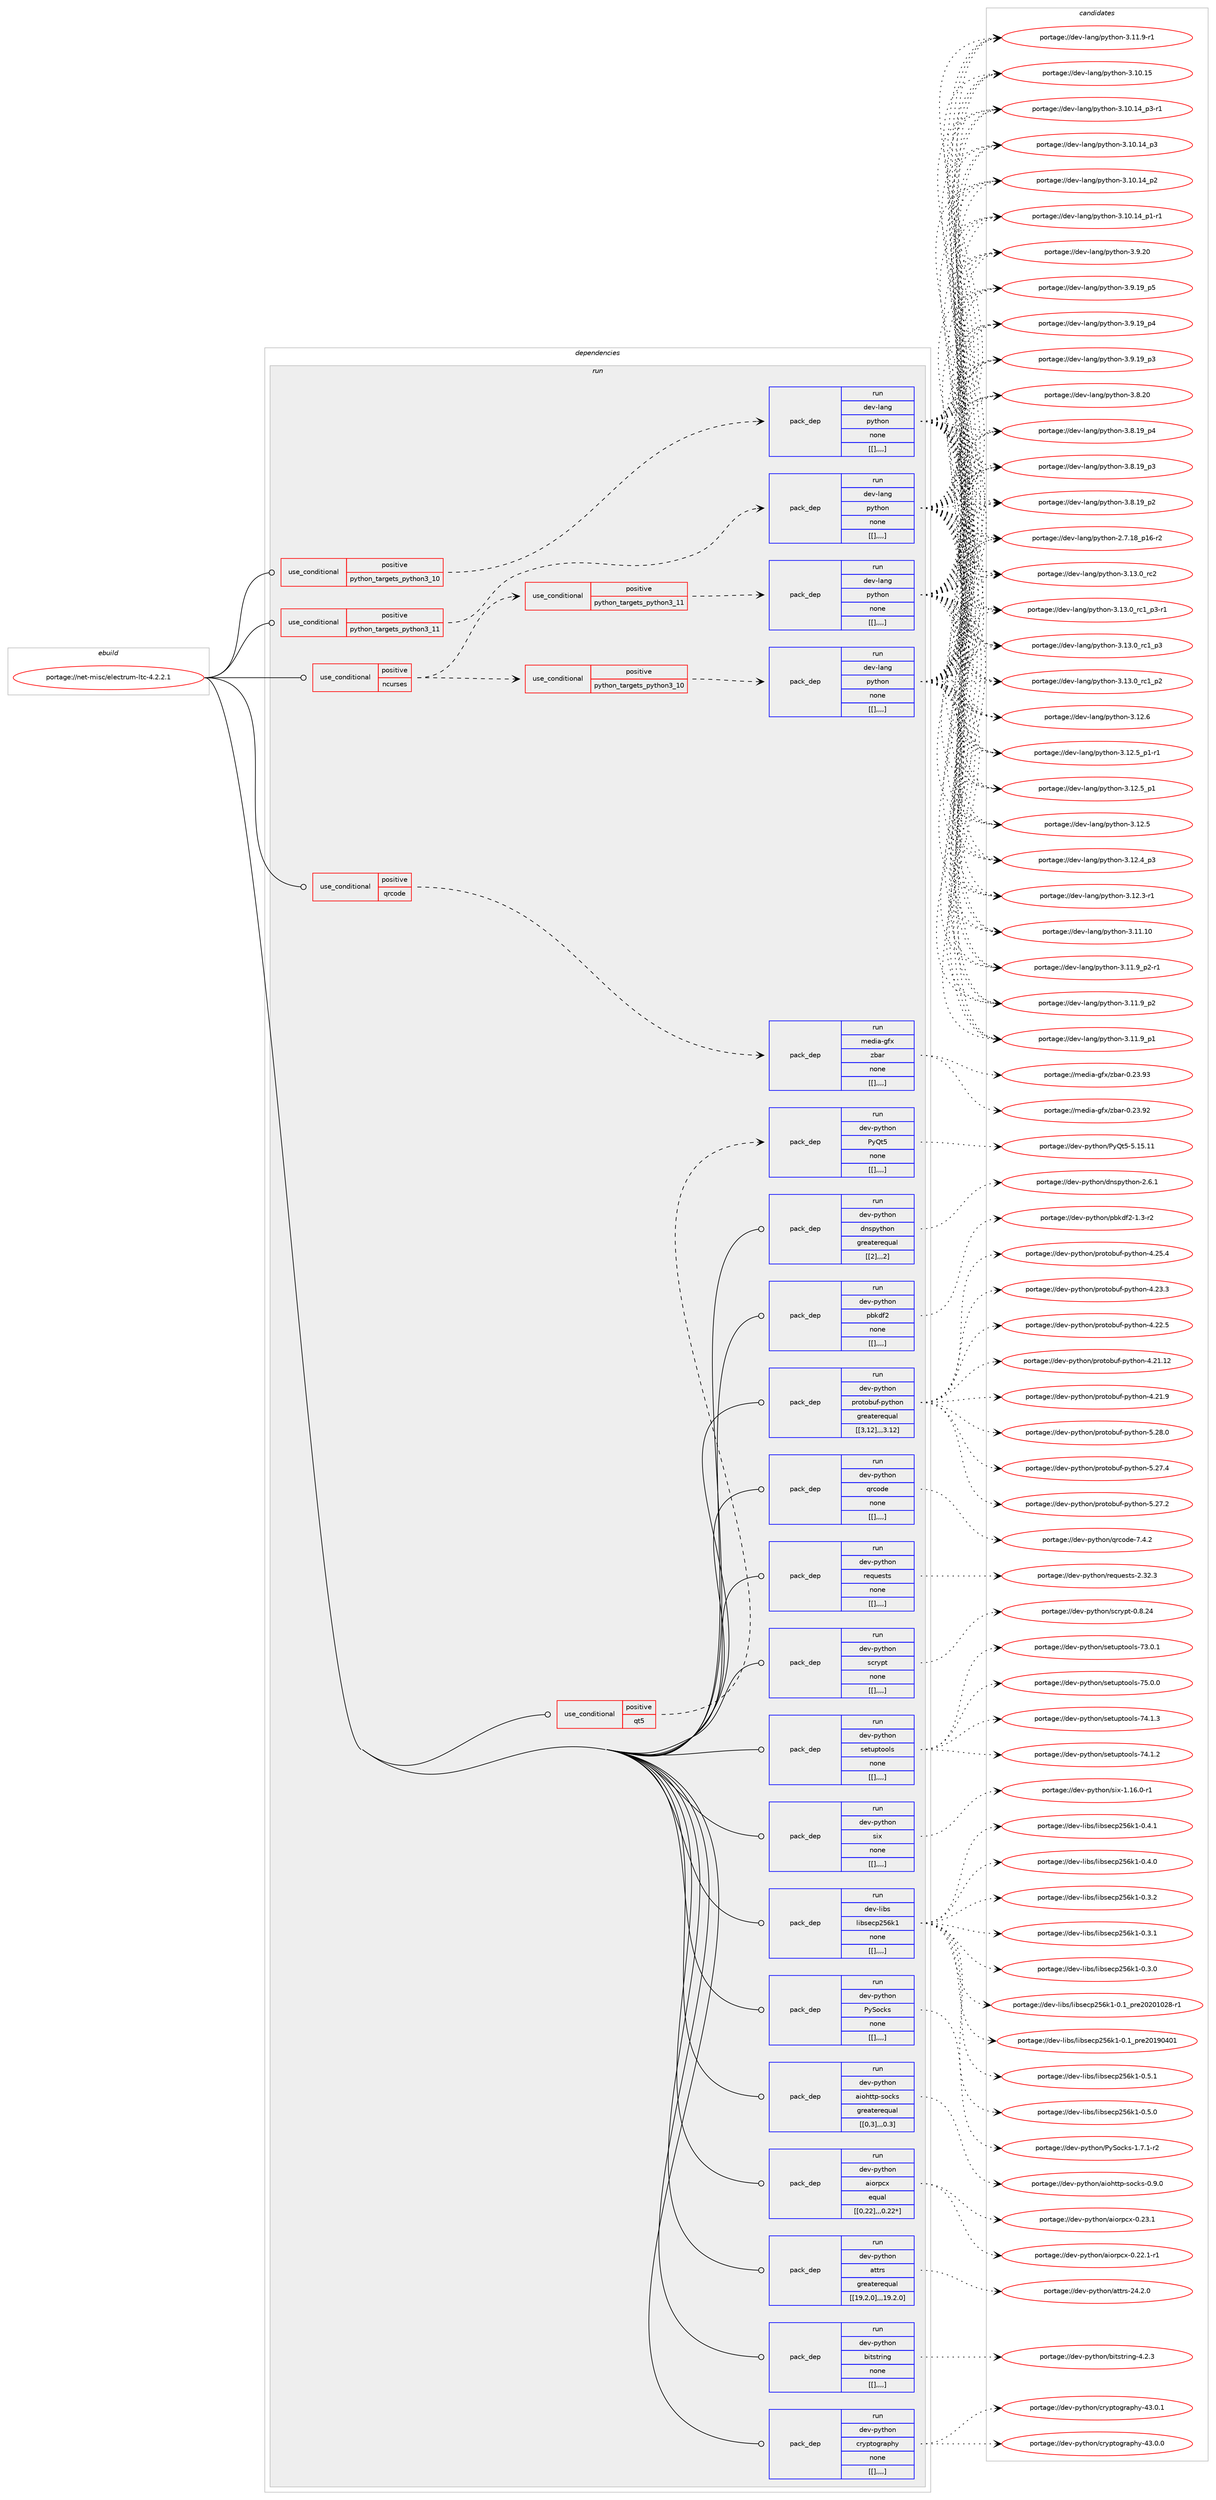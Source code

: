 digraph prolog {

# *************
# Graph options
# *************

newrank=true;
concentrate=true;
compound=true;
graph [rankdir=LR,fontname=Helvetica,fontsize=10,ranksep=1.5];#, ranksep=2.5, nodesep=0.2];
edge  [arrowhead=vee];
node  [fontname=Helvetica,fontsize=10];

# **********
# The ebuild
# **********

subgraph cluster_leftcol {
color=gray;
label=<<i>ebuild</i>>;
id [label="portage://net-misc/electrum-ltc-4.2.2.1", color=red, width=4, href="../net-misc/electrum-ltc-4.2.2.1.svg"];
}

# ****************
# The dependencies
# ****************

subgraph cluster_midcol {
color=gray;
label=<<i>dependencies</i>>;
subgraph cluster_compile {
fillcolor="#eeeeee";
style=filled;
label=<<i>compile</i>>;
}
subgraph cluster_compileandrun {
fillcolor="#eeeeee";
style=filled;
label=<<i>compile and run</i>>;
}
subgraph cluster_run {
fillcolor="#eeeeee";
style=filled;
label=<<i>run</i>>;
subgraph cond100934 {
dependency385755 [label=<<TABLE BORDER="0" CELLBORDER="1" CELLSPACING="0" CELLPADDING="4"><TR><TD ROWSPAN="3" CELLPADDING="10">use_conditional</TD></TR><TR><TD>positive</TD></TR><TR><TD>ncurses</TD></TR></TABLE>>, shape=none, color=red];
subgraph cond100935 {
dependency385756 [label=<<TABLE BORDER="0" CELLBORDER="1" CELLSPACING="0" CELLPADDING="4"><TR><TD ROWSPAN="3" CELLPADDING="10">use_conditional</TD></TR><TR><TD>positive</TD></TR><TR><TD>python_targets_python3_10</TD></TR></TABLE>>, shape=none, color=red];
subgraph pack281999 {
dependency385757 [label=<<TABLE BORDER="0" CELLBORDER="1" CELLSPACING="0" CELLPADDING="4" WIDTH="220"><TR><TD ROWSPAN="6" CELLPADDING="30">pack_dep</TD></TR><TR><TD WIDTH="110">run</TD></TR><TR><TD>dev-lang</TD></TR><TR><TD>python</TD></TR><TR><TD>none</TD></TR><TR><TD>[[],,,,]</TD></TR></TABLE>>, shape=none, color=blue];
}
dependency385756:e -> dependency385757:w [weight=20,style="dashed",arrowhead="vee"];
}
dependency385755:e -> dependency385756:w [weight=20,style="dashed",arrowhead="vee"];
subgraph cond100936 {
dependency385758 [label=<<TABLE BORDER="0" CELLBORDER="1" CELLSPACING="0" CELLPADDING="4"><TR><TD ROWSPAN="3" CELLPADDING="10">use_conditional</TD></TR><TR><TD>positive</TD></TR><TR><TD>python_targets_python3_11</TD></TR></TABLE>>, shape=none, color=red];
subgraph pack282000 {
dependency385759 [label=<<TABLE BORDER="0" CELLBORDER="1" CELLSPACING="0" CELLPADDING="4" WIDTH="220"><TR><TD ROWSPAN="6" CELLPADDING="30">pack_dep</TD></TR><TR><TD WIDTH="110">run</TD></TR><TR><TD>dev-lang</TD></TR><TR><TD>python</TD></TR><TR><TD>none</TD></TR><TR><TD>[[],,,,]</TD></TR></TABLE>>, shape=none, color=blue];
}
dependency385758:e -> dependency385759:w [weight=20,style="dashed",arrowhead="vee"];
}
dependency385755:e -> dependency385758:w [weight=20,style="dashed",arrowhead="vee"];
}
id:e -> dependency385755:w [weight=20,style="solid",arrowhead="odot"];
subgraph cond100937 {
dependency385760 [label=<<TABLE BORDER="0" CELLBORDER="1" CELLSPACING="0" CELLPADDING="4"><TR><TD ROWSPAN="3" CELLPADDING="10">use_conditional</TD></TR><TR><TD>positive</TD></TR><TR><TD>python_targets_python3_10</TD></TR></TABLE>>, shape=none, color=red];
subgraph pack282001 {
dependency385761 [label=<<TABLE BORDER="0" CELLBORDER="1" CELLSPACING="0" CELLPADDING="4" WIDTH="220"><TR><TD ROWSPAN="6" CELLPADDING="30">pack_dep</TD></TR><TR><TD WIDTH="110">run</TD></TR><TR><TD>dev-lang</TD></TR><TR><TD>python</TD></TR><TR><TD>none</TD></TR><TR><TD>[[],,,,]</TD></TR></TABLE>>, shape=none, color=blue];
}
dependency385760:e -> dependency385761:w [weight=20,style="dashed",arrowhead="vee"];
}
id:e -> dependency385760:w [weight=20,style="solid",arrowhead="odot"];
subgraph cond100938 {
dependency385762 [label=<<TABLE BORDER="0" CELLBORDER="1" CELLSPACING="0" CELLPADDING="4"><TR><TD ROWSPAN="3" CELLPADDING="10">use_conditional</TD></TR><TR><TD>positive</TD></TR><TR><TD>python_targets_python3_11</TD></TR></TABLE>>, shape=none, color=red];
subgraph pack282002 {
dependency385763 [label=<<TABLE BORDER="0" CELLBORDER="1" CELLSPACING="0" CELLPADDING="4" WIDTH="220"><TR><TD ROWSPAN="6" CELLPADDING="30">pack_dep</TD></TR><TR><TD WIDTH="110">run</TD></TR><TR><TD>dev-lang</TD></TR><TR><TD>python</TD></TR><TR><TD>none</TD></TR><TR><TD>[[],,,,]</TD></TR></TABLE>>, shape=none, color=blue];
}
dependency385762:e -> dependency385763:w [weight=20,style="dashed",arrowhead="vee"];
}
id:e -> dependency385762:w [weight=20,style="solid",arrowhead="odot"];
subgraph cond100939 {
dependency385764 [label=<<TABLE BORDER="0" CELLBORDER="1" CELLSPACING="0" CELLPADDING="4"><TR><TD ROWSPAN="3" CELLPADDING="10">use_conditional</TD></TR><TR><TD>positive</TD></TR><TR><TD>qrcode</TD></TR></TABLE>>, shape=none, color=red];
subgraph pack282003 {
dependency385765 [label=<<TABLE BORDER="0" CELLBORDER="1" CELLSPACING="0" CELLPADDING="4" WIDTH="220"><TR><TD ROWSPAN="6" CELLPADDING="30">pack_dep</TD></TR><TR><TD WIDTH="110">run</TD></TR><TR><TD>media-gfx</TD></TR><TR><TD>zbar</TD></TR><TR><TD>none</TD></TR><TR><TD>[[],,,,]</TD></TR></TABLE>>, shape=none, color=blue];
}
dependency385764:e -> dependency385765:w [weight=20,style="dashed",arrowhead="vee"];
}
id:e -> dependency385764:w [weight=20,style="solid",arrowhead="odot"];
subgraph cond100940 {
dependency385766 [label=<<TABLE BORDER="0" CELLBORDER="1" CELLSPACING="0" CELLPADDING="4"><TR><TD ROWSPAN="3" CELLPADDING="10">use_conditional</TD></TR><TR><TD>positive</TD></TR><TR><TD>qt5</TD></TR></TABLE>>, shape=none, color=red];
subgraph pack282004 {
dependency385767 [label=<<TABLE BORDER="0" CELLBORDER="1" CELLSPACING="0" CELLPADDING="4" WIDTH="220"><TR><TD ROWSPAN="6" CELLPADDING="30">pack_dep</TD></TR><TR><TD WIDTH="110">run</TD></TR><TR><TD>dev-python</TD></TR><TR><TD>PyQt5</TD></TR><TR><TD>none</TD></TR><TR><TD>[[],,,,]</TD></TR></TABLE>>, shape=none, color=blue];
}
dependency385766:e -> dependency385767:w [weight=20,style="dashed",arrowhead="vee"];
}
id:e -> dependency385766:w [weight=20,style="solid",arrowhead="odot"];
subgraph pack282005 {
dependency385768 [label=<<TABLE BORDER="0" CELLBORDER="1" CELLSPACING="0" CELLPADDING="4" WIDTH="220"><TR><TD ROWSPAN="6" CELLPADDING="30">pack_dep</TD></TR><TR><TD WIDTH="110">run</TD></TR><TR><TD>dev-libs</TD></TR><TR><TD>libsecp256k1</TD></TR><TR><TD>none</TD></TR><TR><TD>[[],,,,]</TD></TR></TABLE>>, shape=none, color=blue];
}
id:e -> dependency385768:w [weight=20,style="solid",arrowhead="odot"];
subgraph pack282006 {
dependency385769 [label=<<TABLE BORDER="0" CELLBORDER="1" CELLSPACING="0" CELLPADDING="4" WIDTH="220"><TR><TD ROWSPAN="6" CELLPADDING="30">pack_dep</TD></TR><TR><TD WIDTH="110">run</TD></TR><TR><TD>dev-python</TD></TR><TR><TD>PySocks</TD></TR><TR><TD>none</TD></TR><TR><TD>[[],,,,]</TD></TR></TABLE>>, shape=none, color=blue];
}
id:e -> dependency385769:w [weight=20,style="solid",arrowhead="odot"];
subgraph pack282007 {
dependency385770 [label=<<TABLE BORDER="0" CELLBORDER="1" CELLSPACING="0" CELLPADDING="4" WIDTH="220"><TR><TD ROWSPAN="6" CELLPADDING="30">pack_dep</TD></TR><TR><TD WIDTH="110">run</TD></TR><TR><TD>dev-python</TD></TR><TR><TD>aiohttp-socks</TD></TR><TR><TD>greaterequal</TD></TR><TR><TD>[[0,3],,,0.3]</TD></TR></TABLE>>, shape=none, color=blue];
}
id:e -> dependency385770:w [weight=20,style="solid",arrowhead="odot"];
subgraph pack282008 {
dependency385771 [label=<<TABLE BORDER="0" CELLBORDER="1" CELLSPACING="0" CELLPADDING="4" WIDTH="220"><TR><TD ROWSPAN="6" CELLPADDING="30">pack_dep</TD></TR><TR><TD WIDTH="110">run</TD></TR><TR><TD>dev-python</TD></TR><TR><TD>aiorpcx</TD></TR><TR><TD>equal</TD></TR><TR><TD>[[0,22],,,0.22*]</TD></TR></TABLE>>, shape=none, color=blue];
}
id:e -> dependency385771:w [weight=20,style="solid",arrowhead="odot"];
subgraph pack282009 {
dependency385772 [label=<<TABLE BORDER="0" CELLBORDER="1" CELLSPACING="0" CELLPADDING="4" WIDTH="220"><TR><TD ROWSPAN="6" CELLPADDING="30">pack_dep</TD></TR><TR><TD WIDTH="110">run</TD></TR><TR><TD>dev-python</TD></TR><TR><TD>attrs</TD></TR><TR><TD>greaterequal</TD></TR><TR><TD>[[19,2,0],,,19.2.0]</TD></TR></TABLE>>, shape=none, color=blue];
}
id:e -> dependency385772:w [weight=20,style="solid",arrowhead="odot"];
subgraph pack282010 {
dependency385773 [label=<<TABLE BORDER="0" CELLBORDER="1" CELLSPACING="0" CELLPADDING="4" WIDTH="220"><TR><TD ROWSPAN="6" CELLPADDING="30">pack_dep</TD></TR><TR><TD WIDTH="110">run</TD></TR><TR><TD>dev-python</TD></TR><TR><TD>bitstring</TD></TR><TR><TD>none</TD></TR><TR><TD>[[],,,,]</TD></TR></TABLE>>, shape=none, color=blue];
}
id:e -> dependency385773:w [weight=20,style="solid",arrowhead="odot"];
subgraph pack282011 {
dependency385774 [label=<<TABLE BORDER="0" CELLBORDER="1" CELLSPACING="0" CELLPADDING="4" WIDTH="220"><TR><TD ROWSPAN="6" CELLPADDING="30">pack_dep</TD></TR><TR><TD WIDTH="110">run</TD></TR><TR><TD>dev-python</TD></TR><TR><TD>cryptography</TD></TR><TR><TD>none</TD></TR><TR><TD>[[],,,,]</TD></TR></TABLE>>, shape=none, color=blue];
}
id:e -> dependency385774:w [weight=20,style="solid",arrowhead="odot"];
subgraph pack282012 {
dependency385775 [label=<<TABLE BORDER="0" CELLBORDER="1" CELLSPACING="0" CELLPADDING="4" WIDTH="220"><TR><TD ROWSPAN="6" CELLPADDING="30">pack_dep</TD></TR><TR><TD WIDTH="110">run</TD></TR><TR><TD>dev-python</TD></TR><TR><TD>dnspython</TD></TR><TR><TD>greaterequal</TD></TR><TR><TD>[[2],,,2]</TD></TR></TABLE>>, shape=none, color=blue];
}
id:e -> dependency385775:w [weight=20,style="solid",arrowhead="odot"];
subgraph pack282013 {
dependency385776 [label=<<TABLE BORDER="0" CELLBORDER="1" CELLSPACING="0" CELLPADDING="4" WIDTH="220"><TR><TD ROWSPAN="6" CELLPADDING="30">pack_dep</TD></TR><TR><TD WIDTH="110">run</TD></TR><TR><TD>dev-python</TD></TR><TR><TD>pbkdf2</TD></TR><TR><TD>none</TD></TR><TR><TD>[[],,,,]</TD></TR></TABLE>>, shape=none, color=blue];
}
id:e -> dependency385776:w [weight=20,style="solid",arrowhead="odot"];
subgraph pack282014 {
dependency385777 [label=<<TABLE BORDER="0" CELLBORDER="1" CELLSPACING="0" CELLPADDING="4" WIDTH="220"><TR><TD ROWSPAN="6" CELLPADDING="30">pack_dep</TD></TR><TR><TD WIDTH="110">run</TD></TR><TR><TD>dev-python</TD></TR><TR><TD>protobuf-python</TD></TR><TR><TD>greaterequal</TD></TR><TR><TD>[[3,12],,,3.12]</TD></TR></TABLE>>, shape=none, color=blue];
}
id:e -> dependency385777:w [weight=20,style="solid",arrowhead="odot"];
subgraph pack282015 {
dependency385778 [label=<<TABLE BORDER="0" CELLBORDER="1" CELLSPACING="0" CELLPADDING="4" WIDTH="220"><TR><TD ROWSPAN="6" CELLPADDING="30">pack_dep</TD></TR><TR><TD WIDTH="110">run</TD></TR><TR><TD>dev-python</TD></TR><TR><TD>qrcode</TD></TR><TR><TD>none</TD></TR><TR><TD>[[],,,,]</TD></TR></TABLE>>, shape=none, color=blue];
}
id:e -> dependency385778:w [weight=20,style="solid",arrowhead="odot"];
subgraph pack282016 {
dependency385779 [label=<<TABLE BORDER="0" CELLBORDER="1" CELLSPACING="0" CELLPADDING="4" WIDTH="220"><TR><TD ROWSPAN="6" CELLPADDING="30">pack_dep</TD></TR><TR><TD WIDTH="110">run</TD></TR><TR><TD>dev-python</TD></TR><TR><TD>requests</TD></TR><TR><TD>none</TD></TR><TR><TD>[[],,,,]</TD></TR></TABLE>>, shape=none, color=blue];
}
id:e -> dependency385779:w [weight=20,style="solid",arrowhead="odot"];
subgraph pack282017 {
dependency385780 [label=<<TABLE BORDER="0" CELLBORDER="1" CELLSPACING="0" CELLPADDING="4" WIDTH="220"><TR><TD ROWSPAN="6" CELLPADDING="30">pack_dep</TD></TR><TR><TD WIDTH="110">run</TD></TR><TR><TD>dev-python</TD></TR><TR><TD>scrypt</TD></TR><TR><TD>none</TD></TR><TR><TD>[[],,,,]</TD></TR></TABLE>>, shape=none, color=blue];
}
id:e -> dependency385780:w [weight=20,style="solid",arrowhead="odot"];
subgraph pack282018 {
dependency385781 [label=<<TABLE BORDER="0" CELLBORDER="1" CELLSPACING="0" CELLPADDING="4" WIDTH="220"><TR><TD ROWSPAN="6" CELLPADDING="30">pack_dep</TD></TR><TR><TD WIDTH="110">run</TD></TR><TR><TD>dev-python</TD></TR><TR><TD>setuptools</TD></TR><TR><TD>none</TD></TR><TR><TD>[[],,,,]</TD></TR></TABLE>>, shape=none, color=blue];
}
id:e -> dependency385781:w [weight=20,style="solid",arrowhead="odot"];
subgraph pack282019 {
dependency385782 [label=<<TABLE BORDER="0" CELLBORDER="1" CELLSPACING="0" CELLPADDING="4" WIDTH="220"><TR><TD ROWSPAN="6" CELLPADDING="30">pack_dep</TD></TR><TR><TD WIDTH="110">run</TD></TR><TR><TD>dev-python</TD></TR><TR><TD>six</TD></TR><TR><TD>none</TD></TR><TR><TD>[[],,,,]</TD></TR></TABLE>>, shape=none, color=blue];
}
id:e -> dependency385782:w [weight=20,style="solid",arrowhead="odot"];
}
}

# **************
# The candidates
# **************

subgraph cluster_choices {
rank=same;
color=gray;
label=<<i>candidates</i>>;

subgraph choice281999 {
color=black;
nodesep=1;
choice10010111845108971101034711212111610411111045514649514648951149950 [label="portage://dev-lang/python-3.13.0_rc2", color=red, width=4,href="../dev-lang/python-3.13.0_rc2.svg"];
choice1001011184510897110103471121211161041111104551464951464895114994995112514511449 [label="portage://dev-lang/python-3.13.0_rc1_p3-r1", color=red, width=4,href="../dev-lang/python-3.13.0_rc1_p3-r1.svg"];
choice100101118451089711010347112121116104111110455146495146489511499499511251 [label="portage://dev-lang/python-3.13.0_rc1_p3", color=red, width=4,href="../dev-lang/python-3.13.0_rc1_p3.svg"];
choice100101118451089711010347112121116104111110455146495146489511499499511250 [label="portage://dev-lang/python-3.13.0_rc1_p2", color=red, width=4,href="../dev-lang/python-3.13.0_rc1_p2.svg"];
choice10010111845108971101034711212111610411111045514649504654 [label="portage://dev-lang/python-3.12.6", color=red, width=4,href="../dev-lang/python-3.12.6.svg"];
choice1001011184510897110103471121211161041111104551464950465395112494511449 [label="portage://dev-lang/python-3.12.5_p1-r1", color=red, width=4,href="../dev-lang/python-3.12.5_p1-r1.svg"];
choice100101118451089711010347112121116104111110455146495046539511249 [label="portage://dev-lang/python-3.12.5_p1", color=red, width=4,href="../dev-lang/python-3.12.5_p1.svg"];
choice10010111845108971101034711212111610411111045514649504653 [label="portage://dev-lang/python-3.12.5", color=red, width=4,href="../dev-lang/python-3.12.5.svg"];
choice100101118451089711010347112121116104111110455146495046529511251 [label="portage://dev-lang/python-3.12.4_p3", color=red, width=4,href="../dev-lang/python-3.12.4_p3.svg"];
choice100101118451089711010347112121116104111110455146495046514511449 [label="portage://dev-lang/python-3.12.3-r1", color=red, width=4,href="../dev-lang/python-3.12.3-r1.svg"];
choice1001011184510897110103471121211161041111104551464949464948 [label="portage://dev-lang/python-3.11.10", color=red, width=4,href="../dev-lang/python-3.11.10.svg"];
choice1001011184510897110103471121211161041111104551464949465795112504511449 [label="portage://dev-lang/python-3.11.9_p2-r1", color=red, width=4,href="../dev-lang/python-3.11.9_p2-r1.svg"];
choice100101118451089711010347112121116104111110455146494946579511250 [label="portage://dev-lang/python-3.11.9_p2", color=red, width=4,href="../dev-lang/python-3.11.9_p2.svg"];
choice100101118451089711010347112121116104111110455146494946579511249 [label="portage://dev-lang/python-3.11.9_p1", color=red, width=4,href="../dev-lang/python-3.11.9_p1.svg"];
choice100101118451089711010347112121116104111110455146494946574511449 [label="portage://dev-lang/python-3.11.9-r1", color=red, width=4,href="../dev-lang/python-3.11.9-r1.svg"];
choice1001011184510897110103471121211161041111104551464948464953 [label="portage://dev-lang/python-3.10.15", color=red, width=4,href="../dev-lang/python-3.10.15.svg"];
choice100101118451089711010347112121116104111110455146494846495295112514511449 [label="portage://dev-lang/python-3.10.14_p3-r1", color=red, width=4,href="../dev-lang/python-3.10.14_p3-r1.svg"];
choice10010111845108971101034711212111610411111045514649484649529511251 [label="portage://dev-lang/python-3.10.14_p3", color=red, width=4,href="../dev-lang/python-3.10.14_p3.svg"];
choice10010111845108971101034711212111610411111045514649484649529511250 [label="portage://dev-lang/python-3.10.14_p2", color=red, width=4,href="../dev-lang/python-3.10.14_p2.svg"];
choice100101118451089711010347112121116104111110455146494846495295112494511449 [label="portage://dev-lang/python-3.10.14_p1-r1", color=red, width=4,href="../dev-lang/python-3.10.14_p1-r1.svg"];
choice10010111845108971101034711212111610411111045514657465048 [label="portage://dev-lang/python-3.9.20", color=red, width=4,href="../dev-lang/python-3.9.20.svg"];
choice100101118451089711010347112121116104111110455146574649579511253 [label="portage://dev-lang/python-3.9.19_p5", color=red, width=4,href="../dev-lang/python-3.9.19_p5.svg"];
choice100101118451089711010347112121116104111110455146574649579511252 [label="portage://dev-lang/python-3.9.19_p4", color=red, width=4,href="../dev-lang/python-3.9.19_p4.svg"];
choice100101118451089711010347112121116104111110455146574649579511251 [label="portage://dev-lang/python-3.9.19_p3", color=red, width=4,href="../dev-lang/python-3.9.19_p3.svg"];
choice10010111845108971101034711212111610411111045514656465048 [label="portage://dev-lang/python-3.8.20", color=red, width=4,href="../dev-lang/python-3.8.20.svg"];
choice100101118451089711010347112121116104111110455146564649579511252 [label="portage://dev-lang/python-3.8.19_p4", color=red, width=4,href="../dev-lang/python-3.8.19_p4.svg"];
choice100101118451089711010347112121116104111110455146564649579511251 [label="portage://dev-lang/python-3.8.19_p3", color=red, width=4,href="../dev-lang/python-3.8.19_p3.svg"];
choice100101118451089711010347112121116104111110455146564649579511250 [label="portage://dev-lang/python-3.8.19_p2", color=red, width=4,href="../dev-lang/python-3.8.19_p2.svg"];
choice100101118451089711010347112121116104111110455046554649569511249544511450 [label="portage://dev-lang/python-2.7.18_p16-r2", color=red, width=4,href="../dev-lang/python-2.7.18_p16-r2.svg"];
dependency385757:e -> choice10010111845108971101034711212111610411111045514649514648951149950:w [style=dotted,weight="100"];
dependency385757:e -> choice1001011184510897110103471121211161041111104551464951464895114994995112514511449:w [style=dotted,weight="100"];
dependency385757:e -> choice100101118451089711010347112121116104111110455146495146489511499499511251:w [style=dotted,weight="100"];
dependency385757:e -> choice100101118451089711010347112121116104111110455146495146489511499499511250:w [style=dotted,weight="100"];
dependency385757:e -> choice10010111845108971101034711212111610411111045514649504654:w [style=dotted,weight="100"];
dependency385757:e -> choice1001011184510897110103471121211161041111104551464950465395112494511449:w [style=dotted,weight="100"];
dependency385757:e -> choice100101118451089711010347112121116104111110455146495046539511249:w [style=dotted,weight="100"];
dependency385757:e -> choice10010111845108971101034711212111610411111045514649504653:w [style=dotted,weight="100"];
dependency385757:e -> choice100101118451089711010347112121116104111110455146495046529511251:w [style=dotted,weight="100"];
dependency385757:e -> choice100101118451089711010347112121116104111110455146495046514511449:w [style=dotted,weight="100"];
dependency385757:e -> choice1001011184510897110103471121211161041111104551464949464948:w [style=dotted,weight="100"];
dependency385757:e -> choice1001011184510897110103471121211161041111104551464949465795112504511449:w [style=dotted,weight="100"];
dependency385757:e -> choice100101118451089711010347112121116104111110455146494946579511250:w [style=dotted,weight="100"];
dependency385757:e -> choice100101118451089711010347112121116104111110455146494946579511249:w [style=dotted,weight="100"];
dependency385757:e -> choice100101118451089711010347112121116104111110455146494946574511449:w [style=dotted,weight="100"];
dependency385757:e -> choice1001011184510897110103471121211161041111104551464948464953:w [style=dotted,weight="100"];
dependency385757:e -> choice100101118451089711010347112121116104111110455146494846495295112514511449:w [style=dotted,weight="100"];
dependency385757:e -> choice10010111845108971101034711212111610411111045514649484649529511251:w [style=dotted,weight="100"];
dependency385757:e -> choice10010111845108971101034711212111610411111045514649484649529511250:w [style=dotted,weight="100"];
dependency385757:e -> choice100101118451089711010347112121116104111110455146494846495295112494511449:w [style=dotted,weight="100"];
dependency385757:e -> choice10010111845108971101034711212111610411111045514657465048:w [style=dotted,weight="100"];
dependency385757:e -> choice100101118451089711010347112121116104111110455146574649579511253:w [style=dotted,weight="100"];
dependency385757:e -> choice100101118451089711010347112121116104111110455146574649579511252:w [style=dotted,weight="100"];
dependency385757:e -> choice100101118451089711010347112121116104111110455146574649579511251:w [style=dotted,weight="100"];
dependency385757:e -> choice10010111845108971101034711212111610411111045514656465048:w [style=dotted,weight="100"];
dependency385757:e -> choice100101118451089711010347112121116104111110455146564649579511252:w [style=dotted,weight="100"];
dependency385757:e -> choice100101118451089711010347112121116104111110455146564649579511251:w [style=dotted,weight="100"];
dependency385757:e -> choice100101118451089711010347112121116104111110455146564649579511250:w [style=dotted,weight="100"];
dependency385757:e -> choice100101118451089711010347112121116104111110455046554649569511249544511450:w [style=dotted,weight="100"];
}
subgraph choice282000 {
color=black;
nodesep=1;
choice10010111845108971101034711212111610411111045514649514648951149950 [label="portage://dev-lang/python-3.13.0_rc2", color=red, width=4,href="../dev-lang/python-3.13.0_rc2.svg"];
choice1001011184510897110103471121211161041111104551464951464895114994995112514511449 [label="portage://dev-lang/python-3.13.0_rc1_p3-r1", color=red, width=4,href="../dev-lang/python-3.13.0_rc1_p3-r1.svg"];
choice100101118451089711010347112121116104111110455146495146489511499499511251 [label="portage://dev-lang/python-3.13.0_rc1_p3", color=red, width=4,href="../dev-lang/python-3.13.0_rc1_p3.svg"];
choice100101118451089711010347112121116104111110455146495146489511499499511250 [label="portage://dev-lang/python-3.13.0_rc1_p2", color=red, width=4,href="../dev-lang/python-3.13.0_rc1_p2.svg"];
choice10010111845108971101034711212111610411111045514649504654 [label="portage://dev-lang/python-3.12.6", color=red, width=4,href="../dev-lang/python-3.12.6.svg"];
choice1001011184510897110103471121211161041111104551464950465395112494511449 [label="portage://dev-lang/python-3.12.5_p1-r1", color=red, width=4,href="../dev-lang/python-3.12.5_p1-r1.svg"];
choice100101118451089711010347112121116104111110455146495046539511249 [label="portage://dev-lang/python-3.12.5_p1", color=red, width=4,href="../dev-lang/python-3.12.5_p1.svg"];
choice10010111845108971101034711212111610411111045514649504653 [label="portage://dev-lang/python-3.12.5", color=red, width=4,href="../dev-lang/python-3.12.5.svg"];
choice100101118451089711010347112121116104111110455146495046529511251 [label="portage://dev-lang/python-3.12.4_p3", color=red, width=4,href="../dev-lang/python-3.12.4_p3.svg"];
choice100101118451089711010347112121116104111110455146495046514511449 [label="portage://dev-lang/python-3.12.3-r1", color=red, width=4,href="../dev-lang/python-3.12.3-r1.svg"];
choice1001011184510897110103471121211161041111104551464949464948 [label="portage://dev-lang/python-3.11.10", color=red, width=4,href="../dev-lang/python-3.11.10.svg"];
choice1001011184510897110103471121211161041111104551464949465795112504511449 [label="portage://dev-lang/python-3.11.9_p2-r1", color=red, width=4,href="../dev-lang/python-3.11.9_p2-r1.svg"];
choice100101118451089711010347112121116104111110455146494946579511250 [label="portage://dev-lang/python-3.11.9_p2", color=red, width=4,href="../dev-lang/python-3.11.9_p2.svg"];
choice100101118451089711010347112121116104111110455146494946579511249 [label="portage://dev-lang/python-3.11.9_p1", color=red, width=4,href="../dev-lang/python-3.11.9_p1.svg"];
choice100101118451089711010347112121116104111110455146494946574511449 [label="portage://dev-lang/python-3.11.9-r1", color=red, width=4,href="../dev-lang/python-3.11.9-r1.svg"];
choice1001011184510897110103471121211161041111104551464948464953 [label="portage://dev-lang/python-3.10.15", color=red, width=4,href="../dev-lang/python-3.10.15.svg"];
choice100101118451089711010347112121116104111110455146494846495295112514511449 [label="portage://dev-lang/python-3.10.14_p3-r1", color=red, width=4,href="../dev-lang/python-3.10.14_p3-r1.svg"];
choice10010111845108971101034711212111610411111045514649484649529511251 [label="portage://dev-lang/python-3.10.14_p3", color=red, width=4,href="../dev-lang/python-3.10.14_p3.svg"];
choice10010111845108971101034711212111610411111045514649484649529511250 [label="portage://dev-lang/python-3.10.14_p2", color=red, width=4,href="../dev-lang/python-3.10.14_p2.svg"];
choice100101118451089711010347112121116104111110455146494846495295112494511449 [label="portage://dev-lang/python-3.10.14_p1-r1", color=red, width=4,href="../dev-lang/python-3.10.14_p1-r1.svg"];
choice10010111845108971101034711212111610411111045514657465048 [label="portage://dev-lang/python-3.9.20", color=red, width=4,href="../dev-lang/python-3.9.20.svg"];
choice100101118451089711010347112121116104111110455146574649579511253 [label="portage://dev-lang/python-3.9.19_p5", color=red, width=4,href="../dev-lang/python-3.9.19_p5.svg"];
choice100101118451089711010347112121116104111110455146574649579511252 [label="portage://dev-lang/python-3.9.19_p4", color=red, width=4,href="../dev-lang/python-3.9.19_p4.svg"];
choice100101118451089711010347112121116104111110455146574649579511251 [label="portage://dev-lang/python-3.9.19_p3", color=red, width=4,href="../dev-lang/python-3.9.19_p3.svg"];
choice10010111845108971101034711212111610411111045514656465048 [label="portage://dev-lang/python-3.8.20", color=red, width=4,href="../dev-lang/python-3.8.20.svg"];
choice100101118451089711010347112121116104111110455146564649579511252 [label="portage://dev-lang/python-3.8.19_p4", color=red, width=4,href="../dev-lang/python-3.8.19_p4.svg"];
choice100101118451089711010347112121116104111110455146564649579511251 [label="portage://dev-lang/python-3.8.19_p3", color=red, width=4,href="../dev-lang/python-3.8.19_p3.svg"];
choice100101118451089711010347112121116104111110455146564649579511250 [label="portage://dev-lang/python-3.8.19_p2", color=red, width=4,href="../dev-lang/python-3.8.19_p2.svg"];
choice100101118451089711010347112121116104111110455046554649569511249544511450 [label="portage://dev-lang/python-2.7.18_p16-r2", color=red, width=4,href="../dev-lang/python-2.7.18_p16-r2.svg"];
dependency385759:e -> choice10010111845108971101034711212111610411111045514649514648951149950:w [style=dotted,weight="100"];
dependency385759:e -> choice1001011184510897110103471121211161041111104551464951464895114994995112514511449:w [style=dotted,weight="100"];
dependency385759:e -> choice100101118451089711010347112121116104111110455146495146489511499499511251:w [style=dotted,weight="100"];
dependency385759:e -> choice100101118451089711010347112121116104111110455146495146489511499499511250:w [style=dotted,weight="100"];
dependency385759:e -> choice10010111845108971101034711212111610411111045514649504654:w [style=dotted,weight="100"];
dependency385759:e -> choice1001011184510897110103471121211161041111104551464950465395112494511449:w [style=dotted,weight="100"];
dependency385759:e -> choice100101118451089711010347112121116104111110455146495046539511249:w [style=dotted,weight="100"];
dependency385759:e -> choice10010111845108971101034711212111610411111045514649504653:w [style=dotted,weight="100"];
dependency385759:e -> choice100101118451089711010347112121116104111110455146495046529511251:w [style=dotted,weight="100"];
dependency385759:e -> choice100101118451089711010347112121116104111110455146495046514511449:w [style=dotted,weight="100"];
dependency385759:e -> choice1001011184510897110103471121211161041111104551464949464948:w [style=dotted,weight="100"];
dependency385759:e -> choice1001011184510897110103471121211161041111104551464949465795112504511449:w [style=dotted,weight="100"];
dependency385759:e -> choice100101118451089711010347112121116104111110455146494946579511250:w [style=dotted,weight="100"];
dependency385759:e -> choice100101118451089711010347112121116104111110455146494946579511249:w [style=dotted,weight="100"];
dependency385759:e -> choice100101118451089711010347112121116104111110455146494946574511449:w [style=dotted,weight="100"];
dependency385759:e -> choice1001011184510897110103471121211161041111104551464948464953:w [style=dotted,weight="100"];
dependency385759:e -> choice100101118451089711010347112121116104111110455146494846495295112514511449:w [style=dotted,weight="100"];
dependency385759:e -> choice10010111845108971101034711212111610411111045514649484649529511251:w [style=dotted,weight="100"];
dependency385759:e -> choice10010111845108971101034711212111610411111045514649484649529511250:w [style=dotted,weight="100"];
dependency385759:e -> choice100101118451089711010347112121116104111110455146494846495295112494511449:w [style=dotted,weight="100"];
dependency385759:e -> choice10010111845108971101034711212111610411111045514657465048:w [style=dotted,weight="100"];
dependency385759:e -> choice100101118451089711010347112121116104111110455146574649579511253:w [style=dotted,weight="100"];
dependency385759:e -> choice100101118451089711010347112121116104111110455146574649579511252:w [style=dotted,weight="100"];
dependency385759:e -> choice100101118451089711010347112121116104111110455146574649579511251:w [style=dotted,weight="100"];
dependency385759:e -> choice10010111845108971101034711212111610411111045514656465048:w [style=dotted,weight="100"];
dependency385759:e -> choice100101118451089711010347112121116104111110455146564649579511252:w [style=dotted,weight="100"];
dependency385759:e -> choice100101118451089711010347112121116104111110455146564649579511251:w [style=dotted,weight="100"];
dependency385759:e -> choice100101118451089711010347112121116104111110455146564649579511250:w [style=dotted,weight="100"];
dependency385759:e -> choice100101118451089711010347112121116104111110455046554649569511249544511450:w [style=dotted,weight="100"];
}
subgraph choice282001 {
color=black;
nodesep=1;
choice10010111845108971101034711212111610411111045514649514648951149950 [label="portage://dev-lang/python-3.13.0_rc2", color=red, width=4,href="../dev-lang/python-3.13.0_rc2.svg"];
choice1001011184510897110103471121211161041111104551464951464895114994995112514511449 [label="portage://dev-lang/python-3.13.0_rc1_p3-r1", color=red, width=4,href="../dev-lang/python-3.13.0_rc1_p3-r1.svg"];
choice100101118451089711010347112121116104111110455146495146489511499499511251 [label="portage://dev-lang/python-3.13.0_rc1_p3", color=red, width=4,href="../dev-lang/python-3.13.0_rc1_p3.svg"];
choice100101118451089711010347112121116104111110455146495146489511499499511250 [label="portage://dev-lang/python-3.13.0_rc1_p2", color=red, width=4,href="../dev-lang/python-3.13.0_rc1_p2.svg"];
choice10010111845108971101034711212111610411111045514649504654 [label="portage://dev-lang/python-3.12.6", color=red, width=4,href="../dev-lang/python-3.12.6.svg"];
choice1001011184510897110103471121211161041111104551464950465395112494511449 [label="portage://dev-lang/python-3.12.5_p1-r1", color=red, width=4,href="../dev-lang/python-3.12.5_p1-r1.svg"];
choice100101118451089711010347112121116104111110455146495046539511249 [label="portage://dev-lang/python-3.12.5_p1", color=red, width=4,href="../dev-lang/python-3.12.5_p1.svg"];
choice10010111845108971101034711212111610411111045514649504653 [label="portage://dev-lang/python-3.12.5", color=red, width=4,href="../dev-lang/python-3.12.5.svg"];
choice100101118451089711010347112121116104111110455146495046529511251 [label="portage://dev-lang/python-3.12.4_p3", color=red, width=4,href="../dev-lang/python-3.12.4_p3.svg"];
choice100101118451089711010347112121116104111110455146495046514511449 [label="portage://dev-lang/python-3.12.3-r1", color=red, width=4,href="../dev-lang/python-3.12.3-r1.svg"];
choice1001011184510897110103471121211161041111104551464949464948 [label="portage://dev-lang/python-3.11.10", color=red, width=4,href="../dev-lang/python-3.11.10.svg"];
choice1001011184510897110103471121211161041111104551464949465795112504511449 [label="portage://dev-lang/python-3.11.9_p2-r1", color=red, width=4,href="../dev-lang/python-3.11.9_p2-r1.svg"];
choice100101118451089711010347112121116104111110455146494946579511250 [label="portage://dev-lang/python-3.11.9_p2", color=red, width=4,href="../dev-lang/python-3.11.9_p2.svg"];
choice100101118451089711010347112121116104111110455146494946579511249 [label="portage://dev-lang/python-3.11.9_p1", color=red, width=4,href="../dev-lang/python-3.11.9_p1.svg"];
choice100101118451089711010347112121116104111110455146494946574511449 [label="portage://dev-lang/python-3.11.9-r1", color=red, width=4,href="../dev-lang/python-3.11.9-r1.svg"];
choice1001011184510897110103471121211161041111104551464948464953 [label="portage://dev-lang/python-3.10.15", color=red, width=4,href="../dev-lang/python-3.10.15.svg"];
choice100101118451089711010347112121116104111110455146494846495295112514511449 [label="portage://dev-lang/python-3.10.14_p3-r1", color=red, width=4,href="../dev-lang/python-3.10.14_p3-r1.svg"];
choice10010111845108971101034711212111610411111045514649484649529511251 [label="portage://dev-lang/python-3.10.14_p3", color=red, width=4,href="../dev-lang/python-3.10.14_p3.svg"];
choice10010111845108971101034711212111610411111045514649484649529511250 [label="portage://dev-lang/python-3.10.14_p2", color=red, width=4,href="../dev-lang/python-3.10.14_p2.svg"];
choice100101118451089711010347112121116104111110455146494846495295112494511449 [label="portage://dev-lang/python-3.10.14_p1-r1", color=red, width=4,href="../dev-lang/python-3.10.14_p1-r1.svg"];
choice10010111845108971101034711212111610411111045514657465048 [label="portage://dev-lang/python-3.9.20", color=red, width=4,href="../dev-lang/python-3.9.20.svg"];
choice100101118451089711010347112121116104111110455146574649579511253 [label="portage://dev-lang/python-3.9.19_p5", color=red, width=4,href="../dev-lang/python-3.9.19_p5.svg"];
choice100101118451089711010347112121116104111110455146574649579511252 [label="portage://dev-lang/python-3.9.19_p4", color=red, width=4,href="../dev-lang/python-3.9.19_p4.svg"];
choice100101118451089711010347112121116104111110455146574649579511251 [label="portage://dev-lang/python-3.9.19_p3", color=red, width=4,href="../dev-lang/python-3.9.19_p3.svg"];
choice10010111845108971101034711212111610411111045514656465048 [label="portage://dev-lang/python-3.8.20", color=red, width=4,href="../dev-lang/python-3.8.20.svg"];
choice100101118451089711010347112121116104111110455146564649579511252 [label="portage://dev-lang/python-3.8.19_p4", color=red, width=4,href="../dev-lang/python-3.8.19_p4.svg"];
choice100101118451089711010347112121116104111110455146564649579511251 [label="portage://dev-lang/python-3.8.19_p3", color=red, width=4,href="../dev-lang/python-3.8.19_p3.svg"];
choice100101118451089711010347112121116104111110455146564649579511250 [label="portage://dev-lang/python-3.8.19_p2", color=red, width=4,href="../dev-lang/python-3.8.19_p2.svg"];
choice100101118451089711010347112121116104111110455046554649569511249544511450 [label="portage://dev-lang/python-2.7.18_p16-r2", color=red, width=4,href="../dev-lang/python-2.7.18_p16-r2.svg"];
dependency385761:e -> choice10010111845108971101034711212111610411111045514649514648951149950:w [style=dotted,weight="100"];
dependency385761:e -> choice1001011184510897110103471121211161041111104551464951464895114994995112514511449:w [style=dotted,weight="100"];
dependency385761:e -> choice100101118451089711010347112121116104111110455146495146489511499499511251:w [style=dotted,weight="100"];
dependency385761:e -> choice100101118451089711010347112121116104111110455146495146489511499499511250:w [style=dotted,weight="100"];
dependency385761:e -> choice10010111845108971101034711212111610411111045514649504654:w [style=dotted,weight="100"];
dependency385761:e -> choice1001011184510897110103471121211161041111104551464950465395112494511449:w [style=dotted,weight="100"];
dependency385761:e -> choice100101118451089711010347112121116104111110455146495046539511249:w [style=dotted,weight="100"];
dependency385761:e -> choice10010111845108971101034711212111610411111045514649504653:w [style=dotted,weight="100"];
dependency385761:e -> choice100101118451089711010347112121116104111110455146495046529511251:w [style=dotted,weight="100"];
dependency385761:e -> choice100101118451089711010347112121116104111110455146495046514511449:w [style=dotted,weight="100"];
dependency385761:e -> choice1001011184510897110103471121211161041111104551464949464948:w [style=dotted,weight="100"];
dependency385761:e -> choice1001011184510897110103471121211161041111104551464949465795112504511449:w [style=dotted,weight="100"];
dependency385761:e -> choice100101118451089711010347112121116104111110455146494946579511250:w [style=dotted,weight="100"];
dependency385761:e -> choice100101118451089711010347112121116104111110455146494946579511249:w [style=dotted,weight="100"];
dependency385761:e -> choice100101118451089711010347112121116104111110455146494946574511449:w [style=dotted,weight="100"];
dependency385761:e -> choice1001011184510897110103471121211161041111104551464948464953:w [style=dotted,weight="100"];
dependency385761:e -> choice100101118451089711010347112121116104111110455146494846495295112514511449:w [style=dotted,weight="100"];
dependency385761:e -> choice10010111845108971101034711212111610411111045514649484649529511251:w [style=dotted,weight="100"];
dependency385761:e -> choice10010111845108971101034711212111610411111045514649484649529511250:w [style=dotted,weight="100"];
dependency385761:e -> choice100101118451089711010347112121116104111110455146494846495295112494511449:w [style=dotted,weight="100"];
dependency385761:e -> choice10010111845108971101034711212111610411111045514657465048:w [style=dotted,weight="100"];
dependency385761:e -> choice100101118451089711010347112121116104111110455146574649579511253:w [style=dotted,weight="100"];
dependency385761:e -> choice100101118451089711010347112121116104111110455146574649579511252:w [style=dotted,weight="100"];
dependency385761:e -> choice100101118451089711010347112121116104111110455146574649579511251:w [style=dotted,weight="100"];
dependency385761:e -> choice10010111845108971101034711212111610411111045514656465048:w [style=dotted,weight="100"];
dependency385761:e -> choice100101118451089711010347112121116104111110455146564649579511252:w [style=dotted,weight="100"];
dependency385761:e -> choice100101118451089711010347112121116104111110455146564649579511251:w [style=dotted,weight="100"];
dependency385761:e -> choice100101118451089711010347112121116104111110455146564649579511250:w [style=dotted,weight="100"];
dependency385761:e -> choice100101118451089711010347112121116104111110455046554649569511249544511450:w [style=dotted,weight="100"];
}
subgraph choice282002 {
color=black;
nodesep=1;
choice10010111845108971101034711212111610411111045514649514648951149950 [label="portage://dev-lang/python-3.13.0_rc2", color=red, width=4,href="../dev-lang/python-3.13.0_rc2.svg"];
choice1001011184510897110103471121211161041111104551464951464895114994995112514511449 [label="portage://dev-lang/python-3.13.0_rc1_p3-r1", color=red, width=4,href="../dev-lang/python-3.13.0_rc1_p3-r1.svg"];
choice100101118451089711010347112121116104111110455146495146489511499499511251 [label="portage://dev-lang/python-3.13.0_rc1_p3", color=red, width=4,href="../dev-lang/python-3.13.0_rc1_p3.svg"];
choice100101118451089711010347112121116104111110455146495146489511499499511250 [label="portage://dev-lang/python-3.13.0_rc1_p2", color=red, width=4,href="../dev-lang/python-3.13.0_rc1_p2.svg"];
choice10010111845108971101034711212111610411111045514649504654 [label="portage://dev-lang/python-3.12.6", color=red, width=4,href="../dev-lang/python-3.12.6.svg"];
choice1001011184510897110103471121211161041111104551464950465395112494511449 [label="portage://dev-lang/python-3.12.5_p1-r1", color=red, width=4,href="../dev-lang/python-3.12.5_p1-r1.svg"];
choice100101118451089711010347112121116104111110455146495046539511249 [label="portage://dev-lang/python-3.12.5_p1", color=red, width=4,href="../dev-lang/python-3.12.5_p1.svg"];
choice10010111845108971101034711212111610411111045514649504653 [label="portage://dev-lang/python-3.12.5", color=red, width=4,href="../dev-lang/python-3.12.5.svg"];
choice100101118451089711010347112121116104111110455146495046529511251 [label="portage://dev-lang/python-3.12.4_p3", color=red, width=4,href="../dev-lang/python-3.12.4_p3.svg"];
choice100101118451089711010347112121116104111110455146495046514511449 [label="portage://dev-lang/python-3.12.3-r1", color=red, width=4,href="../dev-lang/python-3.12.3-r1.svg"];
choice1001011184510897110103471121211161041111104551464949464948 [label="portage://dev-lang/python-3.11.10", color=red, width=4,href="../dev-lang/python-3.11.10.svg"];
choice1001011184510897110103471121211161041111104551464949465795112504511449 [label="portage://dev-lang/python-3.11.9_p2-r1", color=red, width=4,href="../dev-lang/python-3.11.9_p2-r1.svg"];
choice100101118451089711010347112121116104111110455146494946579511250 [label="portage://dev-lang/python-3.11.9_p2", color=red, width=4,href="../dev-lang/python-3.11.9_p2.svg"];
choice100101118451089711010347112121116104111110455146494946579511249 [label="portage://dev-lang/python-3.11.9_p1", color=red, width=4,href="../dev-lang/python-3.11.9_p1.svg"];
choice100101118451089711010347112121116104111110455146494946574511449 [label="portage://dev-lang/python-3.11.9-r1", color=red, width=4,href="../dev-lang/python-3.11.9-r1.svg"];
choice1001011184510897110103471121211161041111104551464948464953 [label="portage://dev-lang/python-3.10.15", color=red, width=4,href="../dev-lang/python-3.10.15.svg"];
choice100101118451089711010347112121116104111110455146494846495295112514511449 [label="portage://dev-lang/python-3.10.14_p3-r1", color=red, width=4,href="../dev-lang/python-3.10.14_p3-r1.svg"];
choice10010111845108971101034711212111610411111045514649484649529511251 [label="portage://dev-lang/python-3.10.14_p3", color=red, width=4,href="../dev-lang/python-3.10.14_p3.svg"];
choice10010111845108971101034711212111610411111045514649484649529511250 [label="portage://dev-lang/python-3.10.14_p2", color=red, width=4,href="../dev-lang/python-3.10.14_p2.svg"];
choice100101118451089711010347112121116104111110455146494846495295112494511449 [label="portage://dev-lang/python-3.10.14_p1-r1", color=red, width=4,href="../dev-lang/python-3.10.14_p1-r1.svg"];
choice10010111845108971101034711212111610411111045514657465048 [label="portage://dev-lang/python-3.9.20", color=red, width=4,href="../dev-lang/python-3.9.20.svg"];
choice100101118451089711010347112121116104111110455146574649579511253 [label="portage://dev-lang/python-3.9.19_p5", color=red, width=4,href="../dev-lang/python-3.9.19_p5.svg"];
choice100101118451089711010347112121116104111110455146574649579511252 [label="portage://dev-lang/python-3.9.19_p4", color=red, width=4,href="../dev-lang/python-3.9.19_p4.svg"];
choice100101118451089711010347112121116104111110455146574649579511251 [label="portage://dev-lang/python-3.9.19_p3", color=red, width=4,href="../dev-lang/python-3.9.19_p3.svg"];
choice10010111845108971101034711212111610411111045514656465048 [label="portage://dev-lang/python-3.8.20", color=red, width=4,href="../dev-lang/python-3.8.20.svg"];
choice100101118451089711010347112121116104111110455146564649579511252 [label="portage://dev-lang/python-3.8.19_p4", color=red, width=4,href="../dev-lang/python-3.8.19_p4.svg"];
choice100101118451089711010347112121116104111110455146564649579511251 [label="portage://dev-lang/python-3.8.19_p3", color=red, width=4,href="../dev-lang/python-3.8.19_p3.svg"];
choice100101118451089711010347112121116104111110455146564649579511250 [label="portage://dev-lang/python-3.8.19_p2", color=red, width=4,href="../dev-lang/python-3.8.19_p2.svg"];
choice100101118451089711010347112121116104111110455046554649569511249544511450 [label="portage://dev-lang/python-2.7.18_p16-r2", color=red, width=4,href="../dev-lang/python-2.7.18_p16-r2.svg"];
dependency385763:e -> choice10010111845108971101034711212111610411111045514649514648951149950:w [style=dotted,weight="100"];
dependency385763:e -> choice1001011184510897110103471121211161041111104551464951464895114994995112514511449:w [style=dotted,weight="100"];
dependency385763:e -> choice100101118451089711010347112121116104111110455146495146489511499499511251:w [style=dotted,weight="100"];
dependency385763:e -> choice100101118451089711010347112121116104111110455146495146489511499499511250:w [style=dotted,weight="100"];
dependency385763:e -> choice10010111845108971101034711212111610411111045514649504654:w [style=dotted,weight="100"];
dependency385763:e -> choice1001011184510897110103471121211161041111104551464950465395112494511449:w [style=dotted,weight="100"];
dependency385763:e -> choice100101118451089711010347112121116104111110455146495046539511249:w [style=dotted,weight="100"];
dependency385763:e -> choice10010111845108971101034711212111610411111045514649504653:w [style=dotted,weight="100"];
dependency385763:e -> choice100101118451089711010347112121116104111110455146495046529511251:w [style=dotted,weight="100"];
dependency385763:e -> choice100101118451089711010347112121116104111110455146495046514511449:w [style=dotted,weight="100"];
dependency385763:e -> choice1001011184510897110103471121211161041111104551464949464948:w [style=dotted,weight="100"];
dependency385763:e -> choice1001011184510897110103471121211161041111104551464949465795112504511449:w [style=dotted,weight="100"];
dependency385763:e -> choice100101118451089711010347112121116104111110455146494946579511250:w [style=dotted,weight="100"];
dependency385763:e -> choice100101118451089711010347112121116104111110455146494946579511249:w [style=dotted,weight="100"];
dependency385763:e -> choice100101118451089711010347112121116104111110455146494946574511449:w [style=dotted,weight="100"];
dependency385763:e -> choice1001011184510897110103471121211161041111104551464948464953:w [style=dotted,weight="100"];
dependency385763:e -> choice100101118451089711010347112121116104111110455146494846495295112514511449:w [style=dotted,weight="100"];
dependency385763:e -> choice10010111845108971101034711212111610411111045514649484649529511251:w [style=dotted,weight="100"];
dependency385763:e -> choice10010111845108971101034711212111610411111045514649484649529511250:w [style=dotted,weight="100"];
dependency385763:e -> choice100101118451089711010347112121116104111110455146494846495295112494511449:w [style=dotted,weight="100"];
dependency385763:e -> choice10010111845108971101034711212111610411111045514657465048:w [style=dotted,weight="100"];
dependency385763:e -> choice100101118451089711010347112121116104111110455146574649579511253:w [style=dotted,weight="100"];
dependency385763:e -> choice100101118451089711010347112121116104111110455146574649579511252:w [style=dotted,weight="100"];
dependency385763:e -> choice100101118451089711010347112121116104111110455146574649579511251:w [style=dotted,weight="100"];
dependency385763:e -> choice10010111845108971101034711212111610411111045514656465048:w [style=dotted,weight="100"];
dependency385763:e -> choice100101118451089711010347112121116104111110455146564649579511252:w [style=dotted,weight="100"];
dependency385763:e -> choice100101118451089711010347112121116104111110455146564649579511251:w [style=dotted,weight="100"];
dependency385763:e -> choice100101118451089711010347112121116104111110455146564649579511250:w [style=dotted,weight="100"];
dependency385763:e -> choice100101118451089711010347112121116104111110455046554649569511249544511450:w [style=dotted,weight="100"];
}
subgraph choice282003 {
color=black;
nodesep=1;
choice10910110010597451031021204712298971144548465051465751 [label="portage://media-gfx/zbar-0.23.93", color=red, width=4,href="../media-gfx/zbar-0.23.93.svg"];
choice10910110010597451031021204712298971144548465051465750 [label="portage://media-gfx/zbar-0.23.92", color=red, width=4,href="../media-gfx/zbar-0.23.92.svg"];
dependency385765:e -> choice10910110010597451031021204712298971144548465051465751:w [style=dotted,weight="100"];
dependency385765:e -> choice10910110010597451031021204712298971144548465051465750:w [style=dotted,weight="100"];
}
subgraph choice282004 {
color=black;
nodesep=1;
choice10010111845112121116104111110478012181116534553464953464949 [label="portage://dev-python/PyQt5-5.15.11", color=red, width=4,href="../dev-python/PyQt5-5.15.11.svg"];
dependency385767:e -> choice10010111845112121116104111110478012181116534553464953464949:w [style=dotted,weight="100"];
}
subgraph choice282005 {
color=black;
nodesep=1;
choice100101118451081059811547108105981151019911250535410749454846534649 [label="portage://dev-libs/libsecp256k1-0.5.1", color=red, width=4,href="../dev-libs/libsecp256k1-0.5.1.svg"];
choice100101118451081059811547108105981151019911250535410749454846534648 [label="portage://dev-libs/libsecp256k1-0.5.0", color=red, width=4,href="../dev-libs/libsecp256k1-0.5.0.svg"];
choice100101118451081059811547108105981151019911250535410749454846524649 [label="portage://dev-libs/libsecp256k1-0.4.1", color=red, width=4,href="../dev-libs/libsecp256k1-0.4.1.svg"];
choice100101118451081059811547108105981151019911250535410749454846524648 [label="portage://dev-libs/libsecp256k1-0.4.0", color=red, width=4,href="../dev-libs/libsecp256k1-0.4.0.svg"];
choice100101118451081059811547108105981151019911250535410749454846514650 [label="portage://dev-libs/libsecp256k1-0.3.2", color=red, width=4,href="../dev-libs/libsecp256k1-0.3.2.svg"];
choice100101118451081059811547108105981151019911250535410749454846514649 [label="portage://dev-libs/libsecp256k1-0.3.1", color=red, width=4,href="../dev-libs/libsecp256k1-0.3.1.svg"];
choice100101118451081059811547108105981151019911250535410749454846514648 [label="portage://dev-libs/libsecp256k1-0.3.0", color=red, width=4,href="../dev-libs/libsecp256k1-0.3.0.svg"];
choice100101118451081059811547108105981151019911250535410749454846499511211410150485048494850564511449 [label="portage://dev-libs/libsecp256k1-0.1_pre20201028-r1", color=red, width=4,href="../dev-libs/libsecp256k1-0.1_pre20201028-r1.svg"];
choice10010111845108105981154710810598115101991125053541074945484649951121141015048495748524849 [label="portage://dev-libs/libsecp256k1-0.1_pre20190401", color=red, width=4,href="../dev-libs/libsecp256k1-0.1_pre20190401.svg"];
dependency385768:e -> choice100101118451081059811547108105981151019911250535410749454846534649:w [style=dotted,weight="100"];
dependency385768:e -> choice100101118451081059811547108105981151019911250535410749454846534648:w [style=dotted,weight="100"];
dependency385768:e -> choice100101118451081059811547108105981151019911250535410749454846524649:w [style=dotted,weight="100"];
dependency385768:e -> choice100101118451081059811547108105981151019911250535410749454846524648:w [style=dotted,weight="100"];
dependency385768:e -> choice100101118451081059811547108105981151019911250535410749454846514650:w [style=dotted,weight="100"];
dependency385768:e -> choice100101118451081059811547108105981151019911250535410749454846514649:w [style=dotted,weight="100"];
dependency385768:e -> choice100101118451081059811547108105981151019911250535410749454846514648:w [style=dotted,weight="100"];
dependency385768:e -> choice100101118451081059811547108105981151019911250535410749454846499511211410150485048494850564511449:w [style=dotted,weight="100"];
dependency385768:e -> choice10010111845108105981154710810598115101991125053541074945484649951121141015048495748524849:w [style=dotted,weight="100"];
}
subgraph choice282006 {
color=black;
nodesep=1;
choice10010111845112121116104111110478012183111991071154549465546494511450 [label="portage://dev-python/PySocks-1.7.1-r2", color=red, width=4,href="../dev-python/PySocks-1.7.1-r2.svg"];
dependency385769:e -> choice10010111845112121116104111110478012183111991071154549465546494511450:w [style=dotted,weight="100"];
}
subgraph choice282007 {
color=black;
nodesep=1;
choice1001011184511212111610411111047971051111041161161124511511199107115454846574648 [label="portage://dev-python/aiohttp-socks-0.9.0", color=red, width=4,href="../dev-python/aiohttp-socks-0.9.0.svg"];
dependency385770:e -> choice1001011184511212111610411111047971051111041161161124511511199107115454846574648:w [style=dotted,weight="100"];
}
subgraph choice282008 {
color=black;
nodesep=1;
choice1001011184511212111610411111047971051111141129912045484650514649 [label="portage://dev-python/aiorpcx-0.23.1", color=red, width=4,href="../dev-python/aiorpcx-0.23.1.svg"];
choice10010111845112121116104111110479710511111411299120454846505046494511449 [label="portage://dev-python/aiorpcx-0.22.1-r1", color=red, width=4,href="../dev-python/aiorpcx-0.22.1-r1.svg"];
dependency385771:e -> choice1001011184511212111610411111047971051111141129912045484650514649:w [style=dotted,weight="100"];
dependency385771:e -> choice10010111845112121116104111110479710511111411299120454846505046494511449:w [style=dotted,weight="100"];
}
subgraph choice282009 {
color=black;
nodesep=1;
choice10010111845112121116104111110479711611611411545505246504648 [label="portage://dev-python/attrs-24.2.0", color=red, width=4,href="../dev-python/attrs-24.2.0.svg"];
dependency385772:e -> choice10010111845112121116104111110479711611611411545505246504648:w [style=dotted,weight="100"];
}
subgraph choice282010 {
color=black;
nodesep=1;
choice100101118451121211161041111104798105116115116114105110103455246504651 [label="portage://dev-python/bitstring-4.2.3", color=red, width=4,href="../dev-python/bitstring-4.2.3.svg"];
dependency385773:e -> choice100101118451121211161041111104798105116115116114105110103455246504651:w [style=dotted,weight="100"];
}
subgraph choice282011 {
color=black;
nodesep=1;
choice1001011184511212111610411111047991141211121161111031149711210412145525146484649 [label="portage://dev-python/cryptography-43.0.1", color=red, width=4,href="../dev-python/cryptography-43.0.1.svg"];
choice1001011184511212111610411111047991141211121161111031149711210412145525146484648 [label="portage://dev-python/cryptography-43.0.0", color=red, width=4,href="../dev-python/cryptography-43.0.0.svg"];
dependency385774:e -> choice1001011184511212111610411111047991141211121161111031149711210412145525146484649:w [style=dotted,weight="100"];
dependency385774:e -> choice1001011184511212111610411111047991141211121161111031149711210412145525146484648:w [style=dotted,weight="100"];
}
subgraph choice282012 {
color=black;
nodesep=1;
choice1001011184511212111610411111047100110115112121116104111110455046544649 [label="portage://dev-python/dnspython-2.6.1", color=red, width=4,href="../dev-python/dnspython-2.6.1.svg"];
dependency385775:e -> choice1001011184511212111610411111047100110115112121116104111110455046544649:w [style=dotted,weight="100"];
}
subgraph choice282013 {
color=black;
nodesep=1;
choice10010111845112121116104111110471129810710010250454946514511450 [label="portage://dev-python/pbkdf2-1.3-r2", color=red, width=4,href="../dev-python/pbkdf2-1.3-r2.svg"];
dependency385776:e -> choice10010111845112121116104111110471129810710010250454946514511450:w [style=dotted,weight="100"];
}
subgraph choice282014 {
color=black;
nodesep=1;
choice1001011184511212111610411111047112114111116111981171024511212111610411111045534650564648 [label="portage://dev-python/protobuf-python-5.28.0", color=red, width=4,href="../dev-python/protobuf-python-5.28.0.svg"];
choice1001011184511212111610411111047112114111116111981171024511212111610411111045534650554652 [label="portage://dev-python/protobuf-python-5.27.4", color=red, width=4,href="../dev-python/protobuf-python-5.27.4.svg"];
choice1001011184511212111610411111047112114111116111981171024511212111610411111045534650554650 [label="portage://dev-python/protobuf-python-5.27.2", color=red, width=4,href="../dev-python/protobuf-python-5.27.2.svg"];
choice1001011184511212111610411111047112114111116111981171024511212111610411111045524650534652 [label="portage://dev-python/protobuf-python-4.25.4", color=red, width=4,href="../dev-python/protobuf-python-4.25.4.svg"];
choice1001011184511212111610411111047112114111116111981171024511212111610411111045524650514651 [label="portage://dev-python/protobuf-python-4.23.3", color=red, width=4,href="../dev-python/protobuf-python-4.23.3.svg"];
choice1001011184511212111610411111047112114111116111981171024511212111610411111045524650504653 [label="portage://dev-python/protobuf-python-4.22.5", color=red, width=4,href="../dev-python/protobuf-python-4.22.5.svg"];
choice100101118451121211161041111104711211411111611198117102451121211161041111104552465049464950 [label="portage://dev-python/protobuf-python-4.21.12", color=red, width=4,href="../dev-python/protobuf-python-4.21.12.svg"];
choice1001011184511212111610411111047112114111116111981171024511212111610411111045524650494657 [label="portage://dev-python/protobuf-python-4.21.9", color=red, width=4,href="../dev-python/protobuf-python-4.21.9.svg"];
dependency385777:e -> choice1001011184511212111610411111047112114111116111981171024511212111610411111045534650564648:w [style=dotted,weight="100"];
dependency385777:e -> choice1001011184511212111610411111047112114111116111981171024511212111610411111045534650554652:w [style=dotted,weight="100"];
dependency385777:e -> choice1001011184511212111610411111047112114111116111981171024511212111610411111045534650554650:w [style=dotted,weight="100"];
dependency385777:e -> choice1001011184511212111610411111047112114111116111981171024511212111610411111045524650534652:w [style=dotted,weight="100"];
dependency385777:e -> choice1001011184511212111610411111047112114111116111981171024511212111610411111045524650514651:w [style=dotted,weight="100"];
dependency385777:e -> choice1001011184511212111610411111047112114111116111981171024511212111610411111045524650504653:w [style=dotted,weight="100"];
dependency385777:e -> choice100101118451121211161041111104711211411111611198117102451121211161041111104552465049464950:w [style=dotted,weight="100"];
dependency385777:e -> choice1001011184511212111610411111047112114111116111981171024511212111610411111045524650494657:w [style=dotted,weight="100"];
}
subgraph choice282015 {
color=black;
nodesep=1;
choice100101118451121211161041111104711311499111100101455546524650 [label="portage://dev-python/qrcode-7.4.2", color=red, width=4,href="../dev-python/qrcode-7.4.2.svg"];
dependency385778:e -> choice100101118451121211161041111104711311499111100101455546524650:w [style=dotted,weight="100"];
}
subgraph choice282016 {
color=black;
nodesep=1;
choice100101118451121211161041111104711410111311710111511611545504651504651 [label="portage://dev-python/requests-2.32.3", color=red, width=4,href="../dev-python/requests-2.32.3.svg"];
dependency385779:e -> choice100101118451121211161041111104711410111311710111511611545504651504651:w [style=dotted,weight="100"];
}
subgraph choice282017 {
color=black;
nodesep=1;
choice10010111845112121116104111110471159911412111211645484656465052 [label="portage://dev-python/scrypt-0.8.24", color=red, width=4,href="../dev-python/scrypt-0.8.24.svg"];
dependency385780:e -> choice10010111845112121116104111110471159911412111211645484656465052:w [style=dotted,weight="100"];
}
subgraph choice282018 {
color=black;
nodesep=1;
choice100101118451121211161041111104711510111611711211611111110811545555346484648 [label="portage://dev-python/setuptools-75.0.0", color=red, width=4,href="../dev-python/setuptools-75.0.0.svg"];
choice100101118451121211161041111104711510111611711211611111110811545555246494651 [label="portage://dev-python/setuptools-74.1.3", color=red, width=4,href="../dev-python/setuptools-74.1.3.svg"];
choice100101118451121211161041111104711510111611711211611111110811545555246494650 [label="portage://dev-python/setuptools-74.1.2", color=red, width=4,href="../dev-python/setuptools-74.1.2.svg"];
choice100101118451121211161041111104711510111611711211611111110811545555146484649 [label="portage://dev-python/setuptools-73.0.1", color=red, width=4,href="../dev-python/setuptools-73.0.1.svg"];
dependency385781:e -> choice100101118451121211161041111104711510111611711211611111110811545555346484648:w [style=dotted,weight="100"];
dependency385781:e -> choice100101118451121211161041111104711510111611711211611111110811545555246494651:w [style=dotted,weight="100"];
dependency385781:e -> choice100101118451121211161041111104711510111611711211611111110811545555246494650:w [style=dotted,weight="100"];
dependency385781:e -> choice100101118451121211161041111104711510111611711211611111110811545555146484649:w [style=dotted,weight="100"];
}
subgraph choice282019 {
color=black;
nodesep=1;
choice1001011184511212111610411111047115105120454946495446484511449 [label="portage://dev-python/six-1.16.0-r1", color=red, width=4,href="../dev-python/six-1.16.0-r1.svg"];
dependency385782:e -> choice1001011184511212111610411111047115105120454946495446484511449:w [style=dotted,weight="100"];
}
}

}
